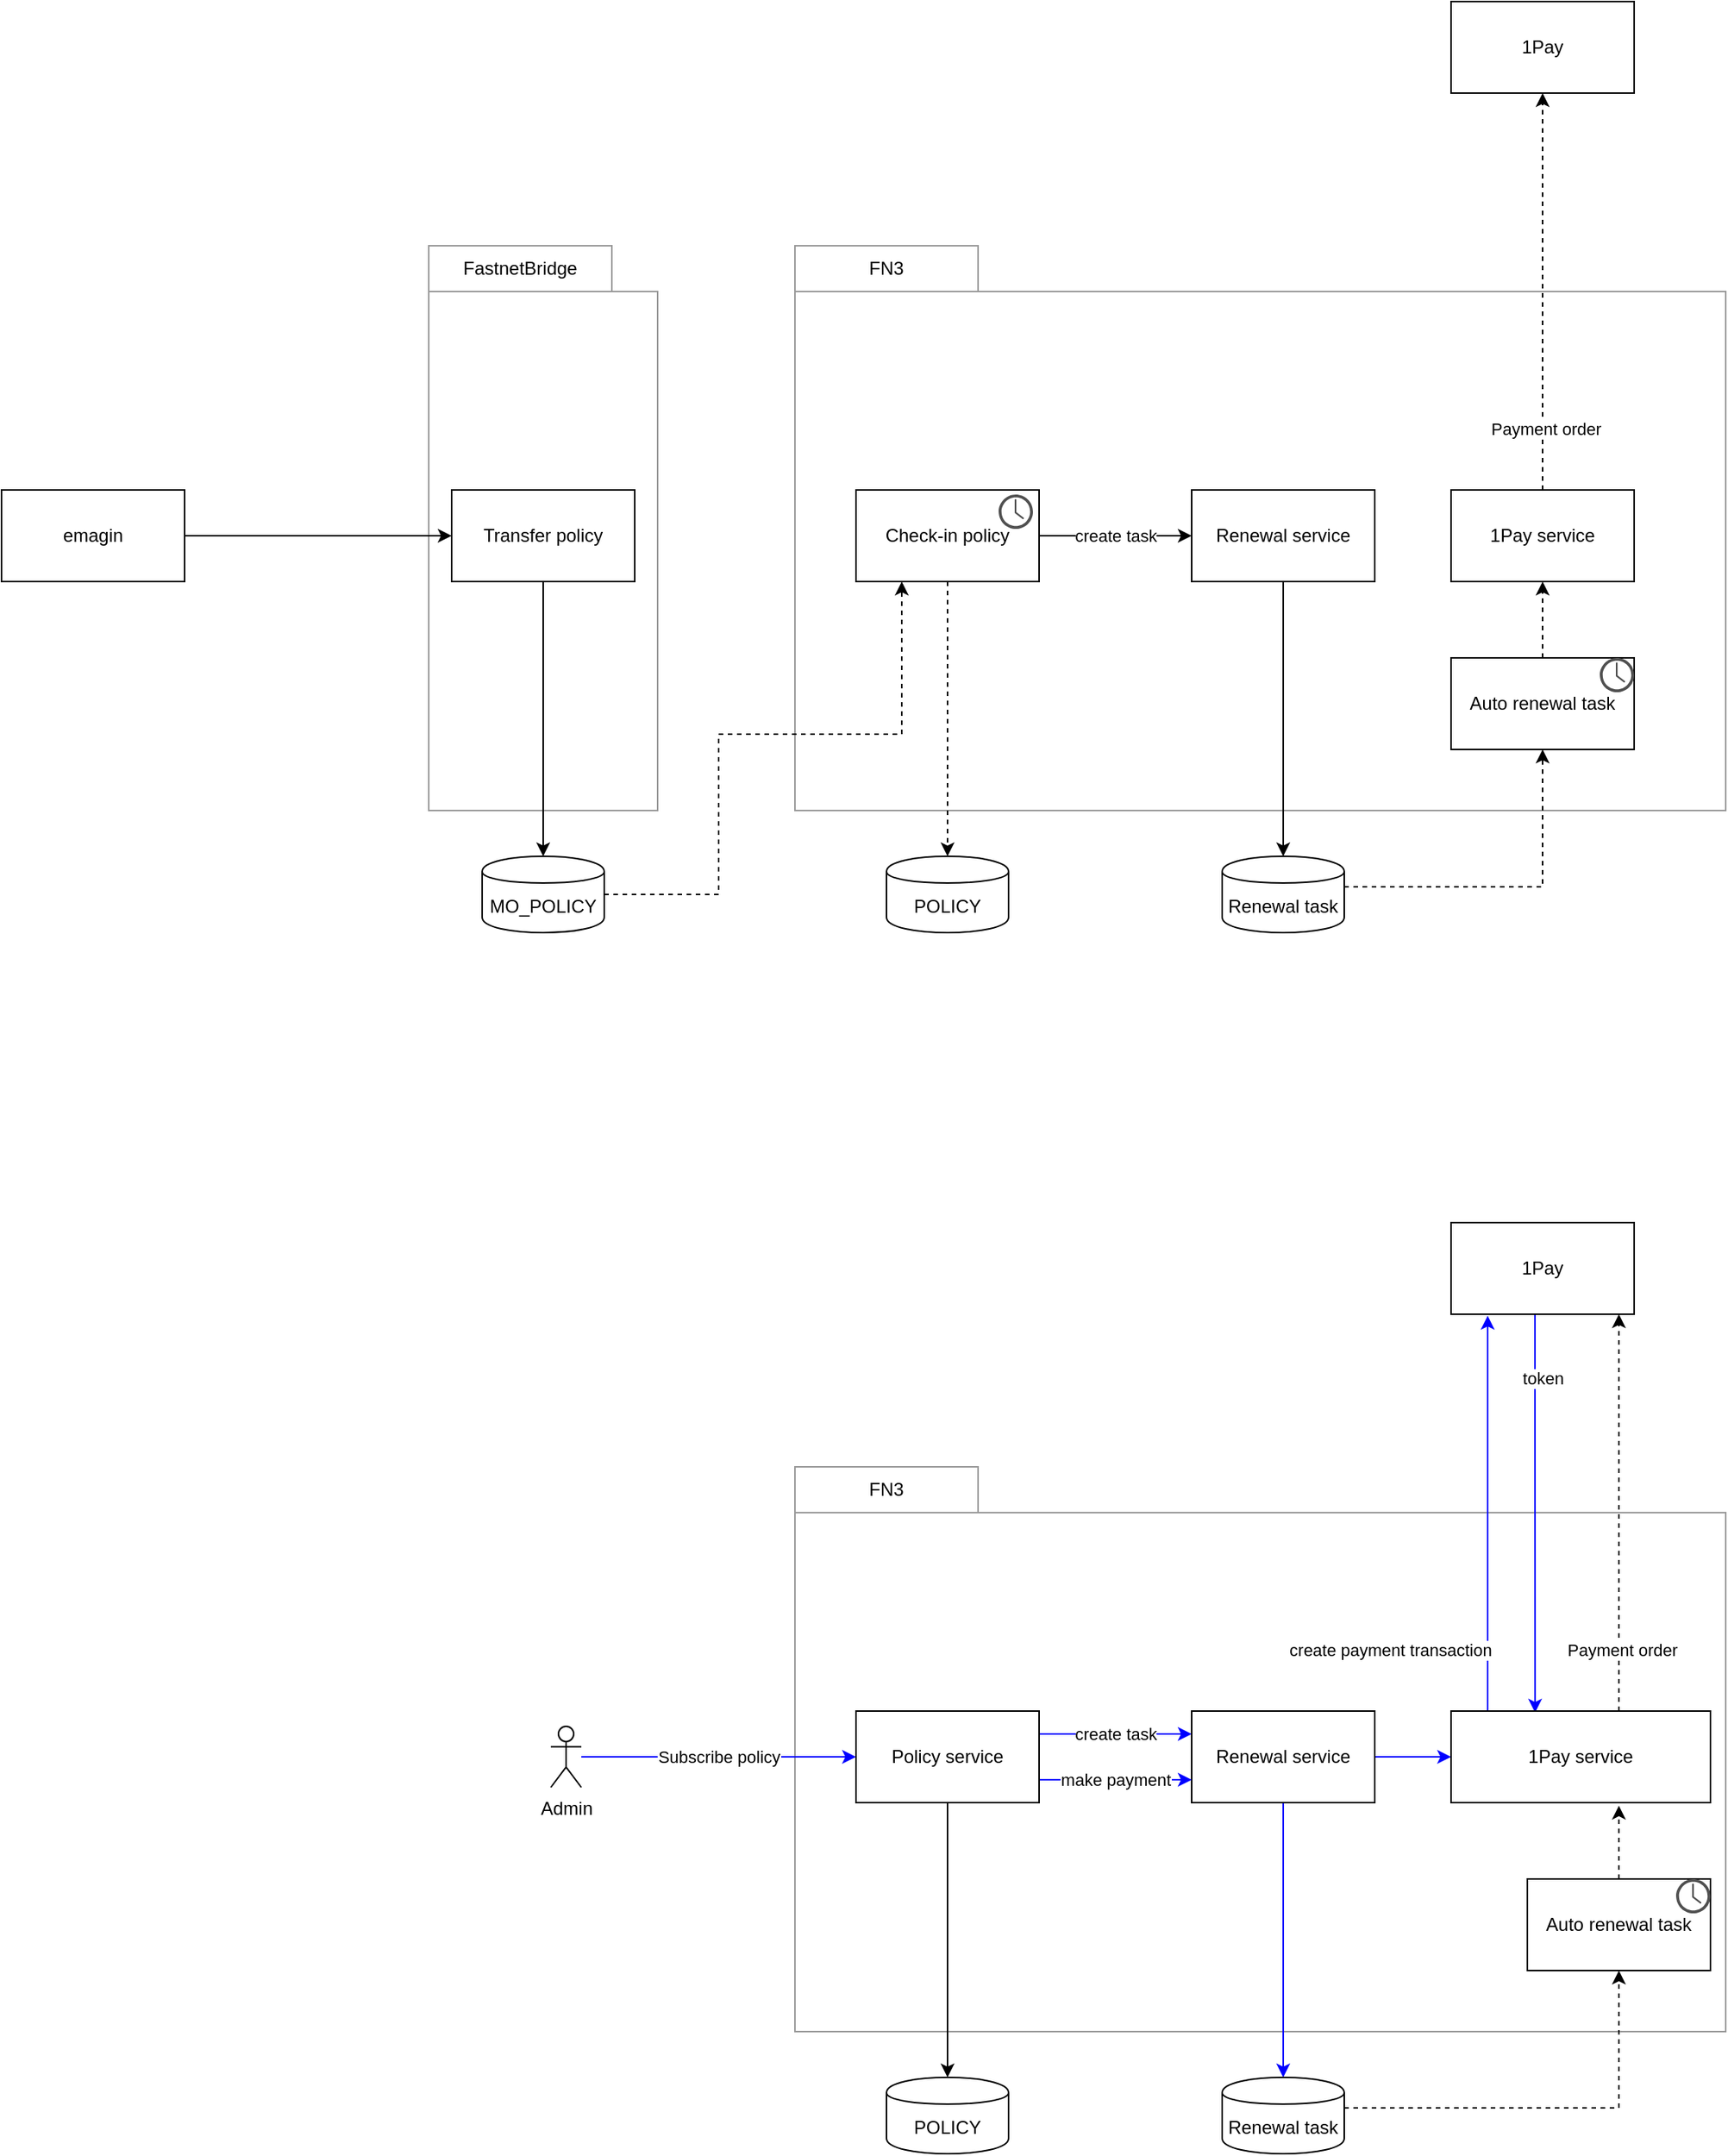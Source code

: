 <mxfile version="13.3.6" type="github">
  <diagram id="EsiJSBqeMG2chazUbQkp" name="Page-1">
    <mxGraphModel dx="2264" dy="1862" grid="1" gridSize="10" guides="1" tooltips="1" connect="1" arrows="1" fold="1" page="1" pageScale="1" pageWidth="850" pageHeight="1100" math="0" shadow="0">
      <root>
        <mxCell id="0" />
        <mxCell id="1" parent="0" />
        <mxCell id="PxB15ZGeAeihP2ugx8_E-18" value="" style="rounded=0;whiteSpace=wrap;html=1;strokeColor=#999999;" vertex="1" parent="1">
          <mxGeometry x="330" y="120" width="610" height="340" as="geometry" />
        </mxCell>
        <mxCell id="PxB15ZGeAeihP2ugx8_E-17" value="" style="rounded=0;whiteSpace=wrap;html=1;strokeColor=#999999;" vertex="1" parent="1">
          <mxGeometry x="90" y="120" width="150" height="340" as="geometry" />
        </mxCell>
        <mxCell id="PxB15ZGeAeihP2ugx8_E-9" style="edgeStyle=orthogonalEdgeStyle;rounded=0;orthogonalLoop=1;jettySize=auto;html=1;entryX=0;entryY=0.5;entryDx=0;entryDy=0;" edge="1" parent="1" source="PxB15ZGeAeihP2ugx8_E-1" target="PxB15ZGeAeihP2ugx8_E-2">
          <mxGeometry relative="1" as="geometry" />
        </mxCell>
        <mxCell id="PxB15ZGeAeihP2ugx8_E-1" value="emagin" style="rounded=0;whiteSpace=wrap;html=1;" vertex="1" parent="1">
          <mxGeometry x="-190" y="250" width="120" height="60" as="geometry" />
        </mxCell>
        <mxCell id="PxB15ZGeAeihP2ugx8_E-10" style="edgeStyle=orthogonalEdgeStyle;rounded=0;orthogonalLoop=1;jettySize=auto;html=1;entryX=0.5;entryY=0;entryDx=0;entryDy=0;" edge="1" parent="1" source="PxB15ZGeAeihP2ugx8_E-2" target="PxB15ZGeAeihP2ugx8_E-8">
          <mxGeometry relative="1" as="geometry" />
        </mxCell>
        <mxCell id="PxB15ZGeAeihP2ugx8_E-2" value="Transfer policy" style="rounded=0;whiteSpace=wrap;html=1;" vertex="1" parent="1">
          <mxGeometry x="105" y="250" width="120" height="60" as="geometry" />
        </mxCell>
        <mxCell id="PxB15ZGeAeihP2ugx8_E-5" value="FastnetBridge" style="rounded=0;whiteSpace=wrap;html=1;strokeColor=#999999;" vertex="1" parent="1">
          <mxGeometry x="90" y="90" width="120" height="30" as="geometry" />
        </mxCell>
        <mxCell id="PxB15ZGeAeihP2ugx8_E-24" style="edgeStyle=orthogonalEdgeStyle;rounded=0;orthogonalLoop=1;jettySize=auto;html=1;dashed=1;" edge="1" parent="1" source="PxB15ZGeAeihP2ugx8_E-8" target="PxB15ZGeAeihP2ugx8_E-11">
          <mxGeometry relative="1" as="geometry">
            <Array as="points">
              <mxPoint x="280" y="515" />
              <mxPoint x="280" y="410" />
              <mxPoint x="400" y="410" />
            </Array>
          </mxGeometry>
        </mxCell>
        <mxCell id="PxB15ZGeAeihP2ugx8_E-8" value="MO_POLICY" style="shape=cylinder;whiteSpace=wrap;html=1;boundedLbl=1;backgroundOutline=1;" vertex="1" parent="1">
          <mxGeometry x="125" y="490" width="80" height="50" as="geometry" />
        </mxCell>
        <mxCell id="PxB15ZGeAeihP2ugx8_E-25" style="edgeStyle=orthogonalEdgeStyle;rounded=0;orthogonalLoop=1;jettySize=auto;html=1;entryX=0.5;entryY=0;entryDx=0;entryDy=0;dashed=1;" edge="1" parent="1" source="PxB15ZGeAeihP2ugx8_E-11" target="PxB15ZGeAeihP2ugx8_E-13">
          <mxGeometry relative="1" as="geometry" />
        </mxCell>
        <mxCell id="PxB15ZGeAeihP2ugx8_E-26" value="create task" style="edgeStyle=orthogonalEdgeStyle;rounded=0;orthogonalLoop=1;jettySize=auto;html=1;" edge="1" parent="1" source="PxB15ZGeAeihP2ugx8_E-11" target="PxB15ZGeAeihP2ugx8_E-12">
          <mxGeometry relative="1" as="geometry" />
        </mxCell>
        <mxCell id="PxB15ZGeAeihP2ugx8_E-11" value="Check-in policy" style="rounded=0;whiteSpace=wrap;html=1;" vertex="1" parent="1">
          <mxGeometry x="370" y="250" width="120" height="60" as="geometry" />
        </mxCell>
        <mxCell id="PxB15ZGeAeihP2ugx8_E-27" style="edgeStyle=orthogonalEdgeStyle;rounded=0;orthogonalLoop=1;jettySize=auto;html=1;entryX=0.5;entryY=0;entryDx=0;entryDy=0;" edge="1" parent="1" source="PxB15ZGeAeihP2ugx8_E-12" target="PxB15ZGeAeihP2ugx8_E-20">
          <mxGeometry relative="1" as="geometry" />
        </mxCell>
        <mxCell id="PxB15ZGeAeihP2ugx8_E-12" value="Renewal service" style="rounded=0;whiteSpace=wrap;html=1;" vertex="1" parent="1">
          <mxGeometry x="590" y="250" width="120" height="60" as="geometry" />
        </mxCell>
        <mxCell id="PxB15ZGeAeihP2ugx8_E-13" value="POLICY" style="shape=cylinder;whiteSpace=wrap;html=1;boundedLbl=1;backgroundOutline=1;" vertex="1" parent="1">
          <mxGeometry x="390" y="490" width="80" height="50" as="geometry" />
        </mxCell>
        <mxCell id="PxB15ZGeAeihP2ugx8_E-14" value="1Pay" style="rounded=0;whiteSpace=wrap;html=1;" vertex="1" parent="1">
          <mxGeometry x="760" y="-70" width="120" height="60" as="geometry" />
        </mxCell>
        <mxCell id="PxB15ZGeAeihP2ugx8_E-28" style="edgeStyle=orthogonalEdgeStyle;rounded=0;orthogonalLoop=1;jettySize=auto;html=1;dashed=1;" edge="1" parent="1" source="PxB15ZGeAeihP2ugx8_E-20" target="PxB15ZGeAeihP2ugx8_E-21">
          <mxGeometry relative="1" as="geometry">
            <Array as="points">
              <mxPoint x="820" y="510" />
            </Array>
          </mxGeometry>
        </mxCell>
        <mxCell id="PxB15ZGeAeihP2ugx8_E-20" value="Renewal task" style="shape=cylinder;whiteSpace=wrap;html=1;boundedLbl=1;backgroundOutline=1;" vertex="1" parent="1">
          <mxGeometry x="610" y="490" width="80" height="50" as="geometry" />
        </mxCell>
        <mxCell id="PxB15ZGeAeihP2ugx8_E-32" style="edgeStyle=orthogonalEdgeStyle;rounded=0;orthogonalLoop=1;jettySize=auto;html=1;entryX=0.5;entryY=1;entryDx=0;entryDy=0;dashed=1;" edge="1" parent="1" source="PxB15ZGeAeihP2ugx8_E-21" target="PxB15ZGeAeihP2ugx8_E-31">
          <mxGeometry relative="1" as="geometry" />
        </mxCell>
        <mxCell id="PxB15ZGeAeihP2ugx8_E-22" value="" style="pointerEvents=1;shadow=0;dashed=0;html=1;strokeColor=none;fillColor=#505050;labelPosition=center;verticalLabelPosition=bottom;verticalAlign=top;outlineConnect=0;align=center;shape=mxgraph.office.concepts.clock;" vertex="1" parent="1">
          <mxGeometry x="463.5" y="253" width="22.5" height="22.5" as="geometry" />
        </mxCell>
        <mxCell id="PxB15ZGeAeihP2ugx8_E-33" style="edgeStyle=orthogonalEdgeStyle;rounded=0;orthogonalLoop=1;jettySize=auto;html=1;entryX=0.5;entryY=1;entryDx=0;entryDy=0;dashed=1;" edge="1" parent="1" source="PxB15ZGeAeihP2ugx8_E-31" target="PxB15ZGeAeihP2ugx8_E-14">
          <mxGeometry relative="1" as="geometry" />
        </mxCell>
        <mxCell id="PxB15ZGeAeihP2ugx8_E-34" value="Payment order" style="edgeLabel;html=1;align=center;verticalAlign=middle;resizable=0;points=[];" vertex="1" connectable="0" parent="PxB15ZGeAeihP2ugx8_E-33">
          <mxGeometry x="-0.692" y="-2" relative="1" as="geometry">
            <mxPoint as="offset" />
          </mxGeometry>
        </mxCell>
        <mxCell id="PxB15ZGeAeihP2ugx8_E-31" value="1Pay service" style="rounded=0;whiteSpace=wrap;html=1;" vertex="1" parent="1">
          <mxGeometry x="760" y="250" width="120" height="60" as="geometry" />
        </mxCell>
        <mxCell id="PxB15ZGeAeihP2ugx8_E-35" value="FN3" style="rounded=0;whiteSpace=wrap;html=1;strokeColor=#999999;" vertex="1" parent="1">
          <mxGeometry x="330" y="90" width="120" height="30" as="geometry" />
        </mxCell>
        <mxCell id="PxB15ZGeAeihP2ugx8_E-38" value="" style="group" vertex="1" connectable="0" parent="1">
          <mxGeometry x="760" y="360" width="120" height="60" as="geometry" />
        </mxCell>
        <mxCell id="PxB15ZGeAeihP2ugx8_E-21" value="Auto renewal task" style="rounded=0;whiteSpace=wrap;html=1;" vertex="1" parent="PxB15ZGeAeihP2ugx8_E-38">
          <mxGeometry width="120" height="60" as="geometry" />
        </mxCell>
        <mxCell id="PxB15ZGeAeihP2ugx8_E-23" value="" style="pointerEvents=1;shadow=0;dashed=0;html=1;strokeColor=none;fillColor=#505050;labelPosition=center;verticalLabelPosition=bottom;verticalAlign=top;outlineConnect=0;align=center;shape=mxgraph.office.concepts.clock;" vertex="1" parent="PxB15ZGeAeihP2ugx8_E-38">
          <mxGeometry x="97.5" width="22.5" height="22.5" as="geometry" />
        </mxCell>
        <mxCell id="PxB15ZGeAeihP2ugx8_E-39" value="" style="rounded=0;whiteSpace=wrap;html=1;strokeColor=#999999;" vertex="1" parent="1">
          <mxGeometry x="330" y="920" width="610" height="340" as="geometry" />
        </mxCell>
        <mxCell id="PxB15ZGeAeihP2ugx8_E-41" value="create task" style="edgeStyle=orthogonalEdgeStyle;rounded=0;orthogonalLoop=1;jettySize=auto;html=1;exitX=1;exitY=0.25;exitDx=0;exitDy=0;strokeColor=#0000FF;" edge="1" parent="1" source="PxB15ZGeAeihP2ugx8_E-58" target="PxB15ZGeAeihP2ugx8_E-44">
          <mxGeometry relative="1" as="geometry">
            <mxPoint x="490" y="1080" as="sourcePoint" />
            <Array as="points">
              <mxPoint x="560" y="1065" />
              <mxPoint x="560" y="1065" />
            </Array>
          </mxGeometry>
        </mxCell>
        <mxCell id="PxB15ZGeAeihP2ugx8_E-43" style="edgeStyle=orthogonalEdgeStyle;rounded=0;orthogonalLoop=1;jettySize=auto;html=1;entryX=0.5;entryY=0;entryDx=0;entryDy=0;strokeColor=#0000FF;" edge="1" parent="1" source="PxB15ZGeAeihP2ugx8_E-44" target="PxB15ZGeAeihP2ugx8_E-48">
          <mxGeometry relative="1" as="geometry" />
        </mxCell>
        <mxCell id="PxB15ZGeAeihP2ugx8_E-62" style="edgeStyle=orthogonalEdgeStyle;rounded=0;orthogonalLoop=1;jettySize=auto;html=1;entryX=0;entryY=0.5;entryDx=0;entryDy=0;strokeColor=#0000FF;" edge="1" parent="1" source="PxB15ZGeAeihP2ugx8_E-44" target="PxB15ZGeAeihP2ugx8_E-53">
          <mxGeometry relative="1" as="geometry" />
        </mxCell>
        <mxCell id="PxB15ZGeAeihP2ugx8_E-44" value="Renewal service" style="rounded=0;whiteSpace=wrap;html=1;" vertex="1" parent="1">
          <mxGeometry x="590" y="1050" width="120" height="60" as="geometry" />
        </mxCell>
        <mxCell id="PxB15ZGeAeihP2ugx8_E-45" value="POLICY" style="shape=cylinder;whiteSpace=wrap;html=1;boundedLbl=1;backgroundOutline=1;" vertex="1" parent="1">
          <mxGeometry x="390" y="1290" width="80" height="50" as="geometry" />
        </mxCell>
        <mxCell id="PxB15ZGeAeihP2ugx8_E-66" style="edgeStyle=orthogonalEdgeStyle;rounded=0;orthogonalLoop=1;jettySize=auto;html=1;entryX=0.324;entryY=0.017;entryDx=0;entryDy=0;entryPerimeter=0;strokeColor=#0000FF;" edge="1" parent="1" source="PxB15ZGeAeihP2ugx8_E-46" target="PxB15ZGeAeihP2ugx8_E-53">
          <mxGeometry relative="1" as="geometry">
            <Array as="points">
              <mxPoint x="815" y="860" />
              <mxPoint x="815" y="860" />
            </Array>
          </mxGeometry>
        </mxCell>
        <mxCell id="PxB15ZGeAeihP2ugx8_E-68" value="token" style="edgeLabel;html=1;align=center;verticalAlign=middle;resizable=0;points=[];" vertex="1" connectable="0" parent="PxB15ZGeAeihP2ugx8_E-66">
          <mxGeometry x="-0.678" relative="1" as="geometry">
            <mxPoint x="5" as="offset" />
          </mxGeometry>
        </mxCell>
        <mxCell id="PxB15ZGeAeihP2ugx8_E-46" value="1Pay" style="rounded=0;whiteSpace=wrap;html=1;" vertex="1" parent="1">
          <mxGeometry x="760" y="730" width="120" height="60" as="geometry" />
        </mxCell>
        <mxCell id="PxB15ZGeAeihP2ugx8_E-47" style="edgeStyle=orthogonalEdgeStyle;rounded=0;orthogonalLoop=1;jettySize=auto;html=1;dashed=1;" edge="1" parent="1" source="PxB15ZGeAeihP2ugx8_E-48" target="PxB15ZGeAeihP2ugx8_E-56">
          <mxGeometry relative="1" as="geometry">
            <Array as="points">
              <mxPoint x="870" y="1310" />
            </Array>
          </mxGeometry>
        </mxCell>
        <mxCell id="PxB15ZGeAeihP2ugx8_E-48" value="Renewal task" style="shape=cylinder;whiteSpace=wrap;html=1;boundedLbl=1;backgroundOutline=1;" vertex="1" parent="1">
          <mxGeometry x="610" y="1290" width="80" height="50" as="geometry" />
        </mxCell>
        <mxCell id="PxB15ZGeAeihP2ugx8_E-51" style="edgeStyle=orthogonalEdgeStyle;rounded=0;orthogonalLoop=1;jettySize=auto;html=1;dashed=1;" edge="1" parent="1" source="PxB15ZGeAeihP2ugx8_E-53">
          <mxGeometry relative="1" as="geometry">
            <mxPoint x="870" y="790" as="targetPoint" />
            <Array as="points">
              <mxPoint x="870" y="790" />
            </Array>
          </mxGeometry>
        </mxCell>
        <mxCell id="PxB15ZGeAeihP2ugx8_E-52" value="Payment order" style="edgeLabel;html=1;align=center;verticalAlign=middle;resizable=0;points=[];" vertex="1" connectable="0" parent="PxB15ZGeAeihP2ugx8_E-51">
          <mxGeometry x="-0.692" y="-2" relative="1" as="geometry">
            <mxPoint as="offset" />
          </mxGeometry>
        </mxCell>
        <mxCell id="PxB15ZGeAeihP2ugx8_E-64" style="edgeStyle=orthogonalEdgeStyle;rounded=0;orthogonalLoop=1;jettySize=auto;html=1;entryX=0.2;entryY=1.017;entryDx=0;entryDy=0;entryPerimeter=0;strokeColor=#0000FF;" edge="1" parent="1" source="PxB15ZGeAeihP2ugx8_E-53" target="PxB15ZGeAeihP2ugx8_E-46">
          <mxGeometry relative="1" as="geometry">
            <Array as="points">
              <mxPoint x="784" y="990" />
              <mxPoint x="784" y="990" />
            </Array>
          </mxGeometry>
        </mxCell>
        <mxCell id="PxB15ZGeAeihP2ugx8_E-67" value="create payment transaction" style="edgeLabel;html=1;align=center;verticalAlign=middle;resizable=0;points=[];" vertex="1" connectable="0" parent="PxB15ZGeAeihP2ugx8_E-64">
          <mxGeometry x="-0.537" y="6" relative="1" as="geometry">
            <mxPoint x="-58" y="20" as="offset" />
          </mxGeometry>
        </mxCell>
        <mxCell id="PxB15ZGeAeihP2ugx8_E-53" value="1Pay service" style="rounded=0;whiteSpace=wrap;html=1;" vertex="1" parent="1">
          <mxGeometry x="760" y="1050" width="170" height="60" as="geometry" />
        </mxCell>
        <mxCell id="PxB15ZGeAeihP2ugx8_E-54" value="FN3" style="rounded=0;whiteSpace=wrap;html=1;strokeColor=#999999;" vertex="1" parent="1">
          <mxGeometry x="330" y="890" width="120" height="30" as="geometry" />
        </mxCell>
        <mxCell id="PxB15ZGeAeihP2ugx8_E-55" value="" style="group" vertex="1" connectable="0" parent="1">
          <mxGeometry x="810" y="1160" width="120" height="60" as="geometry" />
        </mxCell>
        <mxCell id="PxB15ZGeAeihP2ugx8_E-56" value="Auto renewal task" style="rounded=0;whiteSpace=wrap;html=1;" vertex="1" parent="PxB15ZGeAeihP2ugx8_E-55">
          <mxGeometry width="120" height="60" as="geometry" />
        </mxCell>
        <mxCell id="PxB15ZGeAeihP2ugx8_E-57" value="" style="pointerEvents=1;shadow=0;dashed=0;html=1;strokeColor=none;fillColor=#505050;labelPosition=center;verticalLabelPosition=bottom;verticalAlign=top;outlineConnect=0;align=center;shape=mxgraph.office.concepts.clock;" vertex="1" parent="PxB15ZGeAeihP2ugx8_E-55">
          <mxGeometry x="97.5" width="22.5" height="22.5" as="geometry" />
        </mxCell>
        <mxCell id="PxB15ZGeAeihP2ugx8_E-63" value="make payment" style="edgeStyle=orthogonalEdgeStyle;rounded=0;orthogonalLoop=1;jettySize=auto;html=1;entryX=0;entryY=0.75;entryDx=0;entryDy=0;strokeColor=#0000FF;" edge="1" parent="1" source="PxB15ZGeAeihP2ugx8_E-58" target="PxB15ZGeAeihP2ugx8_E-44">
          <mxGeometry relative="1" as="geometry">
            <Array as="points">
              <mxPoint x="520" y="1095" />
              <mxPoint x="520" y="1095" />
            </Array>
          </mxGeometry>
        </mxCell>
        <mxCell id="PxB15ZGeAeihP2ugx8_E-71" style="edgeStyle=orthogonalEdgeStyle;rounded=0;orthogonalLoop=1;jettySize=auto;html=1;entryX=0.5;entryY=0;entryDx=0;entryDy=0;strokeColor=#000000;" edge="1" parent="1" source="PxB15ZGeAeihP2ugx8_E-58" target="PxB15ZGeAeihP2ugx8_E-45">
          <mxGeometry relative="1" as="geometry" />
        </mxCell>
        <mxCell id="PxB15ZGeAeihP2ugx8_E-58" value="Policy service" style="rounded=0;whiteSpace=wrap;html=1;" vertex="1" parent="1">
          <mxGeometry x="370" y="1050" width="120" height="60" as="geometry" />
        </mxCell>
        <mxCell id="PxB15ZGeAeihP2ugx8_E-60" value="Subscribe policy" style="edgeStyle=orthogonalEdgeStyle;rounded=0;orthogonalLoop=1;jettySize=auto;html=1;entryX=0;entryY=0.5;entryDx=0;entryDy=0;strokeColor=#0000FF;" edge="1" parent="1" source="PxB15ZGeAeihP2ugx8_E-59" target="PxB15ZGeAeihP2ugx8_E-58">
          <mxGeometry relative="1" as="geometry" />
        </mxCell>
        <mxCell id="PxB15ZGeAeihP2ugx8_E-59" value="Admin" style="shape=umlActor;verticalLabelPosition=bottom;verticalAlign=top;html=1;outlineConnect=0;" vertex="1" parent="1">
          <mxGeometry x="170" y="1060" width="20" height="40" as="geometry" />
        </mxCell>
        <mxCell id="PxB15ZGeAeihP2ugx8_E-69" style="edgeStyle=orthogonalEdgeStyle;rounded=0;orthogonalLoop=1;jettySize=auto;html=1;entryX=0.647;entryY=1.033;entryDx=0;entryDy=0;entryPerimeter=0;dashed=1;" edge="1" parent="1" source="PxB15ZGeAeihP2ugx8_E-56" target="PxB15ZGeAeihP2ugx8_E-53">
          <mxGeometry relative="1" as="geometry" />
        </mxCell>
      </root>
    </mxGraphModel>
  </diagram>
</mxfile>
